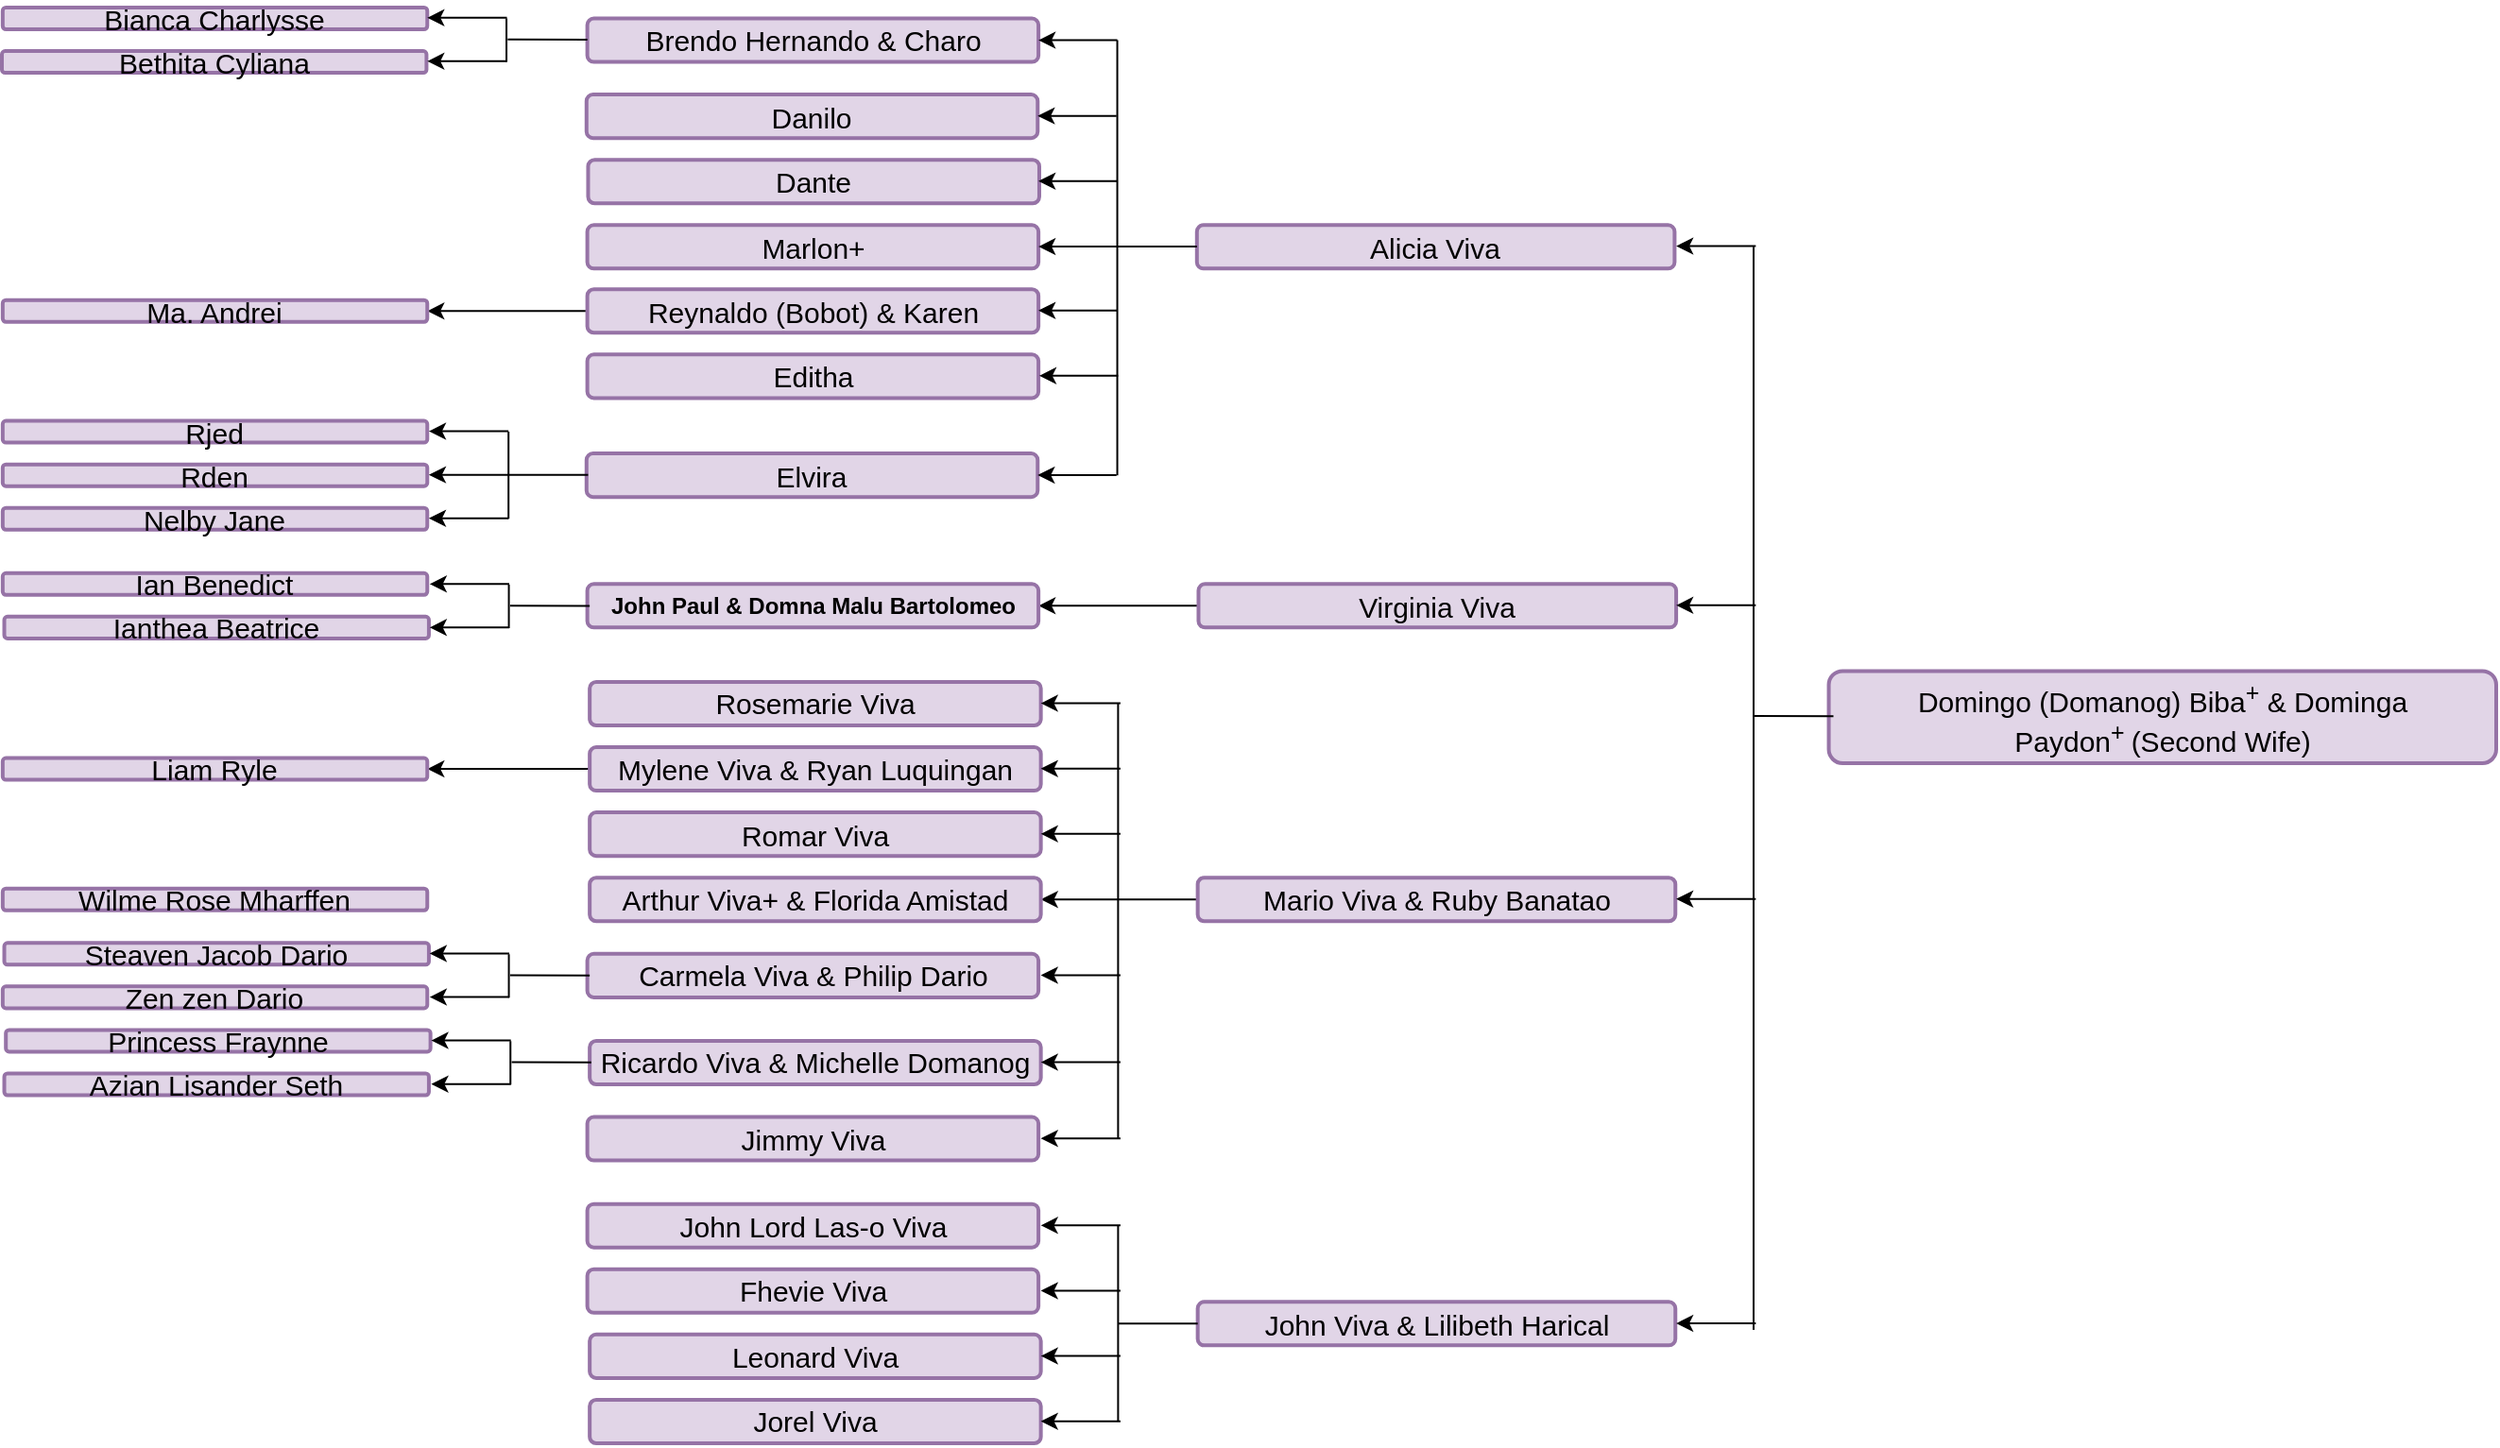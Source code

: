 <mxfile version="28.0.4">
  <diagram name="Page-1" id="Qc2j29BkZQCwujwfNHXb">
    <mxGraphModel dx="1695" dy="998" grid="1" gridSize="10" guides="1" tooltips="1" connect="1" arrows="1" fold="1" page="1" pageScale="1" pageWidth="1400" pageHeight="850" math="0" shadow="0">
      <root>
        <mxCell id="0" />
        <mxCell id="1" parent="0" />
        <mxCell id="mNVwAcbcl_QrP8iyDvm8-867" value="" style="group" vertex="1" connectable="0" parent="1">
          <mxGeometry x="40" y="40" width="1320" height="760" as="geometry" />
        </mxCell>
        <mxCell id="mNVwAcbcl_QrP8iyDvm8-778" value="Alicia Viva" style="whiteSpace=wrap;html=1;rounded=1;strokeColor=#9673a6;fillColor=#e1d5e7;strokeWidth=2;fontSize=15;" vertex="1" parent="mNVwAcbcl_QrP8iyDvm8-867">
          <mxGeometry x="632.403" y="115.152" width="252.793" height="23.03" as="geometry" />
        </mxCell>
        <mxCell id="mNVwAcbcl_QrP8iyDvm8-779" value="Brendo Hernando &amp;amp; Charo" style="rounded=1;whiteSpace=wrap;html=1;fillColor=#e1d5e7;strokeColor=#9673a6;strokeWidth=2;fontSize=15;" vertex="1" parent="mNVwAcbcl_QrP8iyDvm8-867">
          <mxGeometry x="309.812" y="5.758" width="238.749" height="23.03" as="geometry" />
        </mxCell>
        <mxCell id="mNVwAcbcl_QrP8iyDvm8-780" value="" style="endArrow=none;html=1;rounded=0;fontFamily=Helvetica;fontSize=12;fontColor=default;" edge="1" parent="mNVwAcbcl_QrP8iyDvm8-867">
          <mxGeometry width="50" height="50" relative="1" as="geometry">
            <mxPoint x="590.271" y="126.54" as="sourcePoint" />
            <mxPoint x="632.403" y="126.54" as="targetPoint" />
          </mxGeometry>
        </mxCell>
        <mxCell id="mNVwAcbcl_QrP8iyDvm8-781" value="" style="endArrow=none;html=1;rounded=0;fontFamily=Helvetica;fontSize=12;fontColor=default;" edge="1" parent="mNVwAcbcl_QrP8iyDvm8-867">
          <mxGeometry width="50" height="50" relative="1" as="geometry">
            <mxPoint x="590.271" y="247.576" as="sourcePoint" />
            <mxPoint x="590.271" y="17.273" as="targetPoint" />
          </mxGeometry>
        </mxCell>
        <mxCell id="mNVwAcbcl_QrP8iyDvm8-782" value="" style="endArrow=classic;html=1;rounded=0;fontFamily=Helvetica;fontSize=12;fontColor=default;" edge="1" parent="mNVwAcbcl_QrP8iyDvm8-867">
          <mxGeometry width="50" height="50" relative="1" as="geometry">
            <mxPoint x="590.271" y="17.273" as="sourcePoint" />
            <mxPoint x="548.56" y="17.273" as="targetPoint" />
          </mxGeometry>
        </mxCell>
        <mxCell id="mNVwAcbcl_QrP8iyDvm8-783" value="Bianca Charlysse" style="rounded=1;whiteSpace=wrap;html=1;fillColor=#e1d5e7;strokeColor=#9673a6;strokeWidth=2;fontSize=15;" vertex="1" parent="mNVwAcbcl_QrP8iyDvm8-867">
          <mxGeometry x="0.421" width="224.705" height="11.515" as="geometry" />
        </mxCell>
        <mxCell id="mNVwAcbcl_QrP8iyDvm8-784" value="Bethita Cyliana" style="rounded=1;whiteSpace=wrap;html=1;fillColor=#e1d5e7;strokeColor=#9673a6;strokeWidth=2;fontSize=15;" vertex="1" parent="mNVwAcbcl_QrP8iyDvm8-867">
          <mxGeometry y="23.03" width="224.705" height="11.515" as="geometry" />
        </mxCell>
        <mxCell id="mNVwAcbcl_QrP8iyDvm8-785" value="" style="group" vertex="1" connectable="0" parent="mNVwAcbcl_QrP8iyDvm8-867">
          <mxGeometry x="309.39" y="46.061" width="280.46" height="23.03" as="geometry" />
        </mxCell>
        <mxCell id="mNVwAcbcl_QrP8iyDvm8-786" value="Danilo" style="rounded=1;whiteSpace=wrap;html=1;fillColor=#e1d5e7;strokeColor=#9673a6;strokeWidth=2;fontSize=15;" vertex="1" parent="mNVwAcbcl_QrP8iyDvm8-785">
          <mxGeometry width="238.749" height="23.03" as="geometry" />
        </mxCell>
        <mxCell id="mNVwAcbcl_QrP8iyDvm8-787" value="" style="endArrow=classic;html=1;rounded=0;fontFamily=Helvetica;fontSize=12;fontColor=default;" edge="1" parent="mNVwAcbcl_QrP8iyDvm8-785">
          <mxGeometry width="50" height="50" relative="1" as="geometry">
            <mxPoint x="280.46" y="11.256" as="sourcePoint" />
            <mxPoint x="238.749" y="11.256" as="targetPoint" />
          </mxGeometry>
        </mxCell>
        <mxCell id="mNVwAcbcl_QrP8iyDvm8-788" value="" style="endArrow=none;html=1;rounded=0;fontFamily=Helvetica;fontSize=15;fontColor=default;" edge="1" parent="mNVwAcbcl_QrP8iyDvm8-867">
          <mxGeometry width="50" height="50" relative="1" as="geometry">
            <mxPoint x="267.68" y="16.898" as="sourcePoint" />
            <mxPoint x="309.812" y="17.002" as="targetPoint" />
          </mxGeometry>
        </mxCell>
        <mxCell id="mNVwAcbcl_QrP8iyDvm8-789" value="" style="endArrow=none;html=1;rounded=0;fontFamily=Helvetica;fontSize=15;fontColor=default;" edge="1" parent="mNVwAcbcl_QrP8iyDvm8-867">
          <mxGeometry width="50" height="50" relative="1" as="geometry">
            <mxPoint x="267.019" y="28.73" as="sourcePoint" />
            <mxPoint x="267.019" y="17.215" as="targetPoint" />
            <Array as="points">
              <mxPoint x="267.019" y="5.758" />
              <mxPoint x="267.019" y="17.215" />
            </Array>
          </mxGeometry>
        </mxCell>
        <mxCell id="mNVwAcbcl_QrP8iyDvm8-790" value="" style="endArrow=classic;html=1;rounded=0;fontFamily=Helvetica;fontSize=15;fontColor=default;entryX=1;entryY=0.5;entryDx=0;entryDy=0;" edge="1" parent="mNVwAcbcl_QrP8iyDvm8-867">
          <mxGeometry width="50" height="50" relative="1" as="geometry">
            <mxPoint x="267.258" y="5.383" as="sourcePoint" />
            <mxPoint x="225.126" y="5.383" as="targetPoint" />
          </mxGeometry>
        </mxCell>
        <mxCell id="mNVwAcbcl_QrP8iyDvm8-791" value="" style="endArrow=classic;html=1;rounded=0;fontFamily=Helvetica;fontSize=15;fontColor=default;entryX=1;entryY=0.5;entryDx=0;entryDy=0;" edge="1" parent="mNVwAcbcl_QrP8iyDvm8-867">
          <mxGeometry width="50" height="50" relative="1" as="geometry">
            <mxPoint x="267.258" y="28.414" as="sourcePoint" />
            <mxPoint x="225.126" y="28.414" as="targetPoint" />
          </mxGeometry>
        </mxCell>
        <mxCell id="mNVwAcbcl_QrP8iyDvm8-792" value="Dante" style="rounded=1;whiteSpace=wrap;html=1;fillColor=#e1d5e7;strokeColor=#9673a6;strokeWidth=2;fontSize=15;" vertex="1" parent="mNVwAcbcl_QrP8iyDvm8-867">
          <mxGeometry x="310.233" y="80.606" width="238.749" height="23.03" as="geometry" />
        </mxCell>
        <mxCell id="mNVwAcbcl_QrP8iyDvm8-793" value="Marlon+" style="rounded=1;whiteSpace=wrap;html=1;fillColor=#e1d5e7;strokeColor=#9673a6;strokeWidth=2;fontSize=15;" vertex="1" parent="mNVwAcbcl_QrP8iyDvm8-867">
          <mxGeometry x="309.812" y="115.152" width="238.749" height="23.03" as="geometry" />
        </mxCell>
        <mxCell id="mNVwAcbcl_QrP8iyDvm8-794" value="" style="edgeStyle=orthogonalEdgeStyle;rounded=0;orthogonalLoop=1;jettySize=auto;html=1;fontFamily=Helvetica;fontSize=12;fontColor=default;" edge="1" parent="mNVwAcbcl_QrP8iyDvm8-867" source="mNVwAcbcl_QrP8iyDvm8-795" target="mNVwAcbcl_QrP8iyDvm8-803">
          <mxGeometry relative="1" as="geometry" />
        </mxCell>
        <mxCell id="mNVwAcbcl_QrP8iyDvm8-795" value="Reynaldo (Bobot) &amp;amp; Karen" style="rounded=1;whiteSpace=wrap;html=1;fillColor=#e1d5e7;strokeColor=#9673a6;strokeWidth=2;fontSize=15;" vertex="1" parent="mNVwAcbcl_QrP8iyDvm8-867">
          <mxGeometry x="309.812" y="149.121" width="238.749" height="23.03" as="geometry" />
        </mxCell>
        <mxCell id="mNVwAcbcl_QrP8iyDvm8-796" value="Editha" style="rounded=1;whiteSpace=wrap;html=1;fillColor=#e1d5e7;strokeColor=#9673a6;strokeWidth=2;fontSize=15;" vertex="1" parent="mNVwAcbcl_QrP8iyDvm8-867">
          <mxGeometry x="309.812" y="183.667" width="238.749" height="23.03" as="geometry" />
        </mxCell>
        <mxCell id="mNVwAcbcl_QrP8iyDvm8-797" value="Elvira" style="rounded=1;whiteSpace=wrap;html=1;fillColor=#e1d5e7;strokeColor=#9673a6;strokeWidth=2;fontSize=15;" vertex="1" parent="mNVwAcbcl_QrP8iyDvm8-867">
          <mxGeometry x="309.39" y="236.061" width="238.749" height="23.03" as="geometry" />
        </mxCell>
        <mxCell id="mNVwAcbcl_QrP8iyDvm8-798" value="" style="endArrow=classic;html=1;rounded=0;fontFamily=Helvetica;fontSize=12;fontColor=default;" edge="1" parent="mNVwAcbcl_QrP8iyDvm8-867">
          <mxGeometry width="50" height="50" relative="1" as="geometry">
            <mxPoint x="590.271" y="91.862" as="sourcePoint" />
            <mxPoint x="548.56" y="91.862" as="targetPoint" />
          </mxGeometry>
        </mxCell>
        <mxCell id="mNVwAcbcl_QrP8iyDvm8-799" value="" style="endArrow=classic;html=1;rounded=0;fontFamily=Helvetica;fontSize=12;fontColor=default;" edge="1" parent="mNVwAcbcl_QrP8iyDvm8-867">
          <mxGeometry width="50" height="50" relative="1" as="geometry">
            <mxPoint x="590.271" y="126.523" as="sourcePoint" />
            <mxPoint x="548.56" y="126.523" as="targetPoint" />
          </mxGeometry>
        </mxCell>
        <mxCell id="mNVwAcbcl_QrP8iyDvm8-800" value="" style="endArrow=classic;html=1;rounded=0;fontFamily=Helvetica;fontSize=12;fontColor=default;" edge="1" parent="mNVwAcbcl_QrP8iyDvm8-867">
          <mxGeometry width="50" height="50" relative="1" as="geometry">
            <mxPoint x="590.271" y="160.377" as="sourcePoint" />
            <mxPoint x="548.56" y="160.377" as="targetPoint" />
          </mxGeometry>
        </mxCell>
        <mxCell id="mNVwAcbcl_QrP8iyDvm8-801" value="" style="endArrow=classic;html=1;rounded=0;fontFamily=Helvetica;fontSize=12;fontColor=default;" edge="1" parent="mNVwAcbcl_QrP8iyDvm8-867">
          <mxGeometry width="50" height="50" relative="1" as="geometry">
            <mxPoint x="590.693" y="194.923" as="sourcePoint" />
            <mxPoint x="548.982" y="194.923" as="targetPoint" />
          </mxGeometry>
        </mxCell>
        <mxCell id="mNVwAcbcl_QrP8iyDvm8-802" value="" style="endArrow=classic;html=1;rounded=0;fontFamily=Helvetica;fontSize=12;fontColor=default;" edge="1" parent="mNVwAcbcl_QrP8iyDvm8-867">
          <mxGeometry width="50" height="50" relative="1" as="geometry">
            <mxPoint x="589.85" y="247.466" as="sourcePoint" />
            <mxPoint x="548.139" y="247.466" as="targetPoint" />
          </mxGeometry>
        </mxCell>
        <mxCell id="mNVwAcbcl_QrP8iyDvm8-803" value="Ma. Andrei" style="rounded=1;whiteSpace=wrap;html=1;fillColor=#e1d5e7;strokeColor=#9673a6;strokeWidth=2;fontSize=15;" vertex="1" parent="mNVwAcbcl_QrP8iyDvm8-867">
          <mxGeometry x="0.421" y="154.879" width="224.705" height="11.515" as="geometry" />
        </mxCell>
        <mxCell id="mNVwAcbcl_QrP8iyDvm8-804" value="Rjed" style="rounded=1;whiteSpace=wrap;html=1;fillColor=#e1d5e7;strokeColor=#9673a6;strokeWidth=2;fontSize=15;" vertex="1" parent="mNVwAcbcl_QrP8iyDvm8-867">
          <mxGeometry x="0.421" y="218.788" width="224.705" height="11.515" as="geometry" />
        </mxCell>
        <mxCell id="mNVwAcbcl_QrP8iyDvm8-805" value="Rden" style="rounded=1;whiteSpace=wrap;html=1;fillColor=#e1d5e7;strokeColor=#9673a6;strokeWidth=2;fontSize=15;" vertex="1" parent="mNVwAcbcl_QrP8iyDvm8-867">
          <mxGeometry x="0.421" y="241.818" width="224.705" height="11.515" as="geometry" />
        </mxCell>
        <mxCell id="mNVwAcbcl_QrP8iyDvm8-806" value="Nelby Jane" style="rounded=1;whiteSpace=wrap;html=1;fillColor=#e1d5e7;strokeColor=#9673a6;strokeWidth=2;fontSize=15;" vertex="1" parent="mNVwAcbcl_QrP8iyDvm8-867">
          <mxGeometry x="0.421" y="264.848" width="224.705" height="11.515" as="geometry" />
        </mxCell>
        <mxCell id="mNVwAcbcl_QrP8iyDvm8-807" value="" style="endArrow=none;html=1;rounded=0;fontFamily=Helvetica;fontSize=15;fontColor=default;" edge="1" parent="mNVwAcbcl_QrP8iyDvm8-867">
          <mxGeometry width="50" height="50" relative="1" as="geometry">
            <mxPoint x="268.101" y="247.317" as="sourcePoint" />
            <mxPoint x="310.233" y="247.42" as="targetPoint" />
          </mxGeometry>
        </mxCell>
        <mxCell id="mNVwAcbcl_QrP8iyDvm8-808" value="" style="endArrow=none;html=1;rounded=0;fontFamily=Helvetica;fontSize=15;fontColor=default;" edge="1" parent="mNVwAcbcl_QrP8iyDvm8-867">
          <mxGeometry width="50" height="50" relative="1" as="geometry">
            <mxPoint x="268.101" y="270.566" as="sourcePoint" />
            <mxPoint x="268.101" y="247.478" as="targetPoint" />
            <Array as="points">
              <mxPoint x="268.101" y="224.505" />
              <mxPoint x="268.101" y="247.478" />
            </Array>
          </mxGeometry>
        </mxCell>
        <mxCell id="mNVwAcbcl_QrP8iyDvm8-809" value="" style="endArrow=classic;html=1;rounded=0;fontFamily=Helvetica;fontSize=15;fontColor=default;entryX=1;entryY=0.5;entryDx=0;entryDy=0;" edge="1" parent="mNVwAcbcl_QrP8iyDvm8-867">
          <mxGeometry width="50" height="50" relative="1" as="geometry">
            <mxPoint x="268.101" y="224.286" as="sourcePoint" />
            <mxPoint x="225.969" y="224.286" as="targetPoint" />
          </mxGeometry>
        </mxCell>
        <mxCell id="mNVwAcbcl_QrP8iyDvm8-810" value="" style="endArrow=classic;html=1;rounded=0;fontFamily=Helvetica;fontSize=15;fontColor=default;entryX=1;entryY=0.5;entryDx=0;entryDy=0;" edge="1" parent="mNVwAcbcl_QrP8iyDvm8-867">
          <mxGeometry width="50" height="50" relative="1" as="geometry">
            <mxPoint x="268.101" y="247.317" as="sourcePoint" />
            <mxPoint x="225.969" y="247.317" as="targetPoint" />
          </mxGeometry>
        </mxCell>
        <mxCell id="mNVwAcbcl_QrP8iyDvm8-811" value="" style="endArrow=classic;html=1;rounded=0;fontFamily=Helvetica;fontSize=15;fontColor=default;entryX=1;entryY=0.5;entryDx=0;entryDy=0;" edge="1" parent="mNVwAcbcl_QrP8iyDvm8-867">
          <mxGeometry width="50" height="50" relative="1" as="geometry">
            <mxPoint x="268.101" y="270.347" as="sourcePoint" />
            <mxPoint x="225.969" y="270.347" as="targetPoint" />
          </mxGeometry>
        </mxCell>
        <mxCell id="mNVwAcbcl_QrP8iyDvm8-812" value="" style="edgeStyle=orthogonalEdgeStyle;rounded=0;orthogonalLoop=1;jettySize=auto;html=1;fontFamily=Helvetica;fontSize=12;fontColor=default;" edge="1" parent="mNVwAcbcl_QrP8iyDvm8-867" source="mNVwAcbcl_QrP8iyDvm8-813" target="mNVwAcbcl_QrP8iyDvm8-814">
          <mxGeometry relative="1" as="geometry" />
        </mxCell>
        <mxCell id="mNVwAcbcl_QrP8iyDvm8-813" value="Virginia Viva" style="whiteSpace=wrap;html=1;rounded=1;strokeColor=#9673a6;fillColor=#e1d5e7;strokeWidth=2;fontSize=15;" vertex="1" parent="mNVwAcbcl_QrP8iyDvm8-867">
          <mxGeometry x="633.246" y="305.152" width="252.793" height="23.03" as="geometry" />
        </mxCell>
        <mxCell id="mNVwAcbcl_QrP8iyDvm8-814" value="John Paul &amp;amp; Domna Malu Bartolomeo" style="rounded=1;whiteSpace=wrap;html=1;fillColor=#e1d5e7;strokeColor=#9673a6;strokeWidth=2;fontSize=12;fontStyle=1" vertex="1" parent="mNVwAcbcl_QrP8iyDvm8-867">
          <mxGeometry x="309.812" y="305.152" width="238.749" height="23.03" as="geometry" />
        </mxCell>
        <mxCell id="mNVwAcbcl_QrP8iyDvm8-815" value="Ian Benedict" style="rounded=1;whiteSpace=wrap;html=1;fillColor=#e1d5e7;strokeColor=#9673a6;strokeWidth=2;fontSize=15;" vertex="1" parent="mNVwAcbcl_QrP8iyDvm8-867">
          <mxGeometry x="0.421" y="299.394" width="224.705" height="11.515" as="geometry" />
        </mxCell>
        <mxCell id="mNVwAcbcl_QrP8iyDvm8-816" value="Ianthea Beatrice" style="rounded=1;whiteSpace=wrap;html=1;fillColor=#e1d5e7;strokeColor=#9673a6;strokeWidth=2;fontSize=15;" vertex="1" parent="mNVwAcbcl_QrP8iyDvm8-867">
          <mxGeometry x="1.264" y="322.424" width="224.705" height="11.515" as="geometry" />
        </mxCell>
        <mxCell id="mNVwAcbcl_QrP8iyDvm8-817" value="" style="endArrow=none;html=1;rounded=0;fontFamily=Helvetica;fontSize=15;fontColor=default;" edge="1" parent="mNVwAcbcl_QrP8iyDvm8-867">
          <mxGeometry width="50" height="50" relative="1" as="geometry">
            <mxPoint x="268.944" y="316.667" as="sourcePoint" />
            <mxPoint x="311.076" y="316.77" as="targetPoint" />
          </mxGeometry>
        </mxCell>
        <mxCell id="mNVwAcbcl_QrP8iyDvm8-818" value="" style="endArrow=none;html=1;rounded=0;fontFamily=Helvetica;fontSize=15;fontColor=default;" edge="1" parent="mNVwAcbcl_QrP8iyDvm8-867">
          <mxGeometry width="50" height="50" relative="1" as="geometry">
            <mxPoint x="268.283" y="328.498" as="sourcePoint" />
            <mxPoint x="268.283" y="316.983" as="targetPoint" />
            <Array as="points">
              <mxPoint x="268.283" y="305.526" />
              <mxPoint x="268.283" y="316.983" />
            </Array>
          </mxGeometry>
        </mxCell>
        <mxCell id="mNVwAcbcl_QrP8iyDvm8-819" value="" style="endArrow=classic;html=1;rounded=0;fontFamily=Helvetica;fontSize=15;fontColor=default;entryX=1;entryY=0.5;entryDx=0;entryDy=0;" edge="1" parent="mNVwAcbcl_QrP8iyDvm8-867">
          <mxGeometry width="50" height="50" relative="1" as="geometry">
            <mxPoint x="268.522" y="305.152" as="sourcePoint" />
            <mxPoint x="226.39" y="305.152" as="targetPoint" />
          </mxGeometry>
        </mxCell>
        <mxCell id="mNVwAcbcl_QrP8iyDvm8-820" value="" style="endArrow=classic;html=1;rounded=0;fontFamily=Helvetica;fontSize=15;fontColor=default;entryX=1;entryY=0.5;entryDx=0;entryDy=0;" edge="1" parent="mNVwAcbcl_QrP8iyDvm8-867">
          <mxGeometry width="50" height="50" relative="1" as="geometry">
            <mxPoint x="268.522" y="328.182" as="sourcePoint" />
            <mxPoint x="226.39" y="328.182" as="targetPoint" />
          </mxGeometry>
        </mxCell>
        <mxCell id="mNVwAcbcl_QrP8iyDvm8-821" value="" style="edgeStyle=orthogonalEdgeStyle;rounded=0;orthogonalLoop=1;jettySize=auto;html=1;fontFamily=Helvetica;fontSize=12;fontColor=default;" edge="1" parent="mNVwAcbcl_QrP8iyDvm8-867" source="mNVwAcbcl_QrP8iyDvm8-822" target="mNVwAcbcl_QrP8iyDvm8-827">
          <mxGeometry relative="1" as="geometry" />
        </mxCell>
        <mxCell id="mNVwAcbcl_QrP8iyDvm8-822" value="Mario Viva &amp;amp; Ruby Banatao" style="whiteSpace=wrap;html=1;rounded=1;strokeColor=#9673a6;fillColor=#e1d5e7;strokeWidth=2;fontSize=15;" vertex="1" parent="mNVwAcbcl_QrP8iyDvm8-867">
          <mxGeometry x="632.825" y="460.606" width="252.793" height="23.03" as="geometry" />
        </mxCell>
        <mxCell id="mNVwAcbcl_QrP8iyDvm8-823" value="Rosemarie Viva" style="rounded=1;whiteSpace=wrap;html=1;fillColor=#e1d5e7;strokeColor=#9673a6;strokeWidth=2;fontSize=15;" vertex="1" parent="mNVwAcbcl_QrP8iyDvm8-867">
          <mxGeometry x="311.076" y="356.97" width="238.749" height="23.03" as="geometry" />
        </mxCell>
        <mxCell id="mNVwAcbcl_QrP8iyDvm8-824" value="" style="edgeStyle=orthogonalEdgeStyle;rounded=0;orthogonalLoop=1;jettySize=auto;html=1;fontFamily=Helvetica;fontSize=12;fontColor=default;" edge="1" parent="mNVwAcbcl_QrP8iyDvm8-867" source="mNVwAcbcl_QrP8iyDvm8-825" target="mNVwAcbcl_QrP8iyDvm8-831">
          <mxGeometry relative="1" as="geometry" />
        </mxCell>
        <mxCell id="mNVwAcbcl_QrP8iyDvm8-825" value="Mylene Viva &amp;amp; Ryan Luquingan" style="rounded=1;whiteSpace=wrap;html=1;fillColor=#e1d5e7;strokeColor=#9673a6;strokeWidth=2;fontSize=15;" vertex="1" parent="mNVwAcbcl_QrP8iyDvm8-867">
          <mxGeometry x="311.076" y="391.515" width="238.749" height="23.03" as="geometry" />
        </mxCell>
        <mxCell id="mNVwAcbcl_QrP8iyDvm8-826" value="Romar Viva" style="rounded=1;whiteSpace=wrap;html=1;fillColor=#e1d5e7;strokeColor=#9673a6;strokeWidth=2;fontSize=15;" vertex="1" parent="mNVwAcbcl_QrP8iyDvm8-867">
          <mxGeometry x="311.076" y="426.061" width="238.749" height="23.03" as="geometry" />
        </mxCell>
        <mxCell id="mNVwAcbcl_QrP8iyDvm8-827" value="Arthur Viva+ &amp;amp; Florida Amistad" style="rounded=1;whiteSpace=wrap;html=1;fillColor=#e1d5e7;strokeColor=#9673a6;strokeWidth=2;fontSize=15;" vertex="1" parent="mNVwAcbcl_QrP8iyDvm8-867">
          <mxGeometry x="311.076" y="460.606" width="238.749" height="23.03" as="geometry" />
        </mxCell>
        <mxCell id="mNVwAcbcl_QrP8iyDvm8-828" value="Carmela Viva &amp;amp; Philip Dario" style="rounded=1;whiteSpace=wrap;html=1;fillColor=#e1d5e7;strokeColor=#9673a6;strokeWidth=2;fontSize=15;" vertex="1" parent="mNVwAcbcl_QrP8iyDvm8-867">
          <mxGeometry x="309.812" y="500.909" width="238.749" height="23.03" as="geometry" />
        </mxCell>
        <mxCell id="mNVwAcbcl_QrP8iyDvm8-829" value="Ricardo Viva &amp;amp; Michelle Domanog" style="rounded=1;whiteSpace=wrap;html=1;fillColor=#e1d5e7;strokeColor=#9673a6;strokeWidth=2;fontSize=15;" vertex="1" parent="mNVwAcbcl_QrP8iyDvm8-867">
          <mxGeometry x="311.076" y="546.97" width="238.749" height="23.03" as="geometry" />
        </mxCell>
        <mxCell id="mNVwAcbcl_QrP8iyDvm8-830" value="Jimmy Viva" style="rounded=1;whiteSpace=wrap;html=1;fillColor=#e1d5e7;strokeColor=#9673a6;strokeWidth=2;fontSize=15;" vertex="1" parent="mNVwAcbcl_QrP8iyDvm8-867">
          <mxGeometry x="309.812" y="587.273" width="238.749" height="23.03" as="geometry" />
        </mxCell>
        <mxCell id="mNVwAcbcl_QrP8iyDvm8-831" value="Liam Ryle" style="rounded=1;whiteSpace=wrap;html=1;fillColor=#e1d5e7;strokeColor=#9673a6;strokeWidth=2;fontSize=15;" vertex="1" parent="mNVwAcbcl_QrP8iyDvm8-867">
          <mxGeometry x="0.421" y="397.273" width="224.705" height="11.515" as="geometry" />
        </mxCell>
        <mxCell id="mNVwAcbcl_QrP8iyDvm8-832" value="Wilme Rose Mharffen" style="rounded=1;whiteSpace=wrap;html=1;fillColor=#e1d5e7;strokeColor=#9673a6;strokeWidth=2;fontSize=15;" vertex="1" parent="mNVwAcbcl_QrP8iyDvm8-867">
          <mxGeometry x="0.421" y="466.364" width="224.705" height="11.515" as="geometry" />
        </mxCell>
        <mxCell id="mNVwAcbcl_QrP8iyDvm8-833" value="Steaven Jacob Dario" style="rounded=1;whiteSpace=wrap;html=1;fillColor=#e1d5e7;strokeColor=#9673a6;strokeWidth=2;fontSize=15;" vertex="1" parent="mNVwAcbcl_QrP8iyDvm8-867">
          <mxGeometry x="1.264" y="495.152" width="224.705" height="11.515" as="geometry" />
        </mxCell>
        <mxCell id="mNVwAcbcl_QrP8iyDvm8-834" value="Zen zen Dario" style="rounded=1;whiteSpace=wrap;html=1;fillColor=#e1d5e7;strokeColor=#9673a6;strokeWidth=2;fontSize=15;" vertex="1" parent="mNVwAcbcl_QrP8iyDvm8-867">
          <mxGeometry x="0.421" y="518.182" width="224.705" height="11.515" as="geometry" />
        </mxCell>
        <mxCell id="mNVwAcbcl_QrP8iyDvm8-835" value="" style="endArrow=none;html=1;rounded=0;fontFamily=Helvetica;fontSize=15;fontColor=default;" edge="1" parent="mNVwAcbcl_QrP8iyDvm8-867">
          <mxGeometry width="50" height="50" relative="1" as="geometry">
            <mxPoint x="268.944" y="512.246" as="sourcePoint" />
            <mxPoint x="311.076" y="512.349" as="targetPoint" />
          </mxGeometry>
        </mxCell>
        <mxCell id="mNVwAcbcl_QrP8iyDvm8-836" value="" style="endArrow=none;html=1;rounded=0;fontFamily=Helvetica;fontSize=15;fontColor=default;" edge="1" parent="mNVwAcbcl_QrP8iyDvm8-867">
          <mxGeometry width="50" height="50" relative="1" as="geometry">
            <mxPoint x="268.283" y="524.078" as="sourcePoint" />
            <mxPoint x="268.283" y="512.562" as="targetPoint" />
            <Array as="points">
              <mxPoint x="268.283" y="501.105" />
              <mxPoint x="268.283" y="512.562" />
            </Array>
          </mxGeometry>
        </mxCell>
        <mxCell id="mNVwAcbcl_QrP8iyDvm8-837" value="" style="endArrow=classic;html=1;rounded=0;fontFamily=Helvetica;fontSize=15;fontColor=default;entryX=1;entryY=0.5;entryDx=0;entryDy=0;" edge="1" parent="mNVwAcbcl_QrP8iyDvm8-867">
          <mxGeometry width="50" height="50" relative="1" as="geometry">
            <mxPoint x="268.522" y="500.731" as="sourcePoint" />
            <mxPoint x="226.39" y="500.731" as="targetPoint" />
          </mxGeometry>
        </mxCell>
        <mxCell id="mNVwAcbcl_QrP8iyDvm8-838" value="" style="endArrow=classic;html=1;rounded=0;fontFamily=Helvetica;fontSize=15;fontColor=default;entryX=1;entryY=0.5;entryDx=0;entryDy=0;" edge="1" parent="mNVwAcbcl_QrP8iyDvm8-867">
          <mxGeometry width="50" height="50" relative="1" as="geometry">
            <mxPoint x="268.522" y="523.761" as="sourcePoint" />
            <mxPoint x="226.39" y="523.761" as="targetPoint" />
          </mxGeometry>
        </mxCell>
        <mxCell id="mNVwAcbcl_QrP8iyDvm8-839" value="Princess Fraynne" style="rounded=1;whiteSpace=wrap;html=1;fillColor=#e1d5e7;strokeColor=#9673a6;strokeWidth=2;fontSize=15;" vertex="1" parent="mNVwAcbcl_QrP8iyDvm8-867">
          <mxGeometry x="2.107" y="541.212" width="224.705" height="11.515" as="geometry" />
        </mxCell>
        <mxCell id="mNVwAcbcl_QrP8iyDvm8-840" value="Azian Lisander Seth" style="rounded=1;whiteSpace=wrap;html=1;fillColor=#e1d5e7;strokeColor=#9673a6;strokeWidth=2;fontSize=15;" vertex="1" parent="mNVwAcbcl_QrP8iyDvm8-867">
          <mxGeometry x="1.264" y="564.242" width="224.705" height="11.515" as="geometry" />
        </mxCell>
        <mxCell id="mNVwAcbcl_QrP8iyDvm8-841" value="" style="endArrow=none;html=1;rounded=0;fontFamily=Helvetica;fontSize=15;fontColor=default;" edge="1" parent="mNVwAcbcl_QrP8iyDvm8-867">
          <mxGeometry width="50" height="50" relative="1" as="geometry">
            <mxPoint x="269.786" y="558.306" as="sourcePoint" />
            <mxPoint x="311.918" y="558.41" as="targetPoint" />
          </mxGeometry>
        </mxCell>
        <mxCell id="mNVwAcbcl_QrP8iyDvm8-842" value="" style="endArrow=none;html=1;rounded=0;fontFamily=Helvetica;fontSize=15;fontColor=default;" edge="1" parent="mNVwAcbcl_QrP8iyDvm8-867">
          <mxGeometry width="50" height="50" relative="1" as="geometry">
            <mxPoint x="269.126" y="570.138" as="sourcePoint" />
            <mxPoint x="269.126" y="558.623" as="targetPoint" />
            <Array as="points">
              <mxPoint x="269.126" y="547.165" />
              <mxPoint x="269.126" y="558.623" />
            </Array>
          </mxGeometry>
        </mxCell>
        <mxCell id="mNVwAcbcl_QrP8iyDvm8-843" value="" style="endArrow=classic;html=1;rounded=0;fontFamily=Helvetica;fontSize=15;fontColor=default;entryX=1;entryY=0.5;entryDx=0;entryDy=0;" edge="1" parent="mNVwAcbcl_QrP8iyDvm8-867">
          <mxGeometry width="50" height="50" relative="1" as="geometry">
            <mxPoint x="269.365" y="546.791" as="sourcePoint" />
            <mxPoint x="227.233" y="546.791" as="targetPoint" />
          </mxGeometry>
        </mxCell>
        <mxCell id="mNVwAcbcl_QrP8iyDvm8-844" value="" style="endArrow=classic;html=1;rounded=0;fontFamily=Helvetica;fontSize=15;fontColor=default;entryX=1;entryY=0.5;entryDx=0;entryDy=0;" edge="1" parent="mNVwAcbcl_QrP8iyDvm8-867">
          <mxGeometry width="50" height="50" relative="1" as="geometry">
            <mxPoint x="269.365" y="569.822" as="sourcePoint" />
            <mxPoint x="227.233" y="569.822" as="targetPoint" />
          </mxGeometry>
        </mxCell>
        <mxCell id="mNVwAcbcl_QrP8iyDvm8-845" value="" style="endArrow=classic;html=1;rounded=0;fontFamily=Helvetica;fontSize=15;fontColor=default;entryX=1;entryY=0.5;entryDx=0;entryDy=0;" edge="1" parent="mNVwAcbcl_QrP8iyDvm8-867">
          <mxGeometry width="50" height="50" relative="1" as="geometry">
            <mxPoint x="591.957" y="368.295" as="sourcePoint" />
            <mxPoint x="549.824" y="368.295" as="targetPoint" />
          </mxGeometry>
        </mxCell>
        <mxCell id="mNVwAcbcl_QrP8iyDvm8-846" value="" style="endArrow=classic;html=1;rounded=0;fontFamily=Helvetica;fontSize=15;fontColor=default;entryX=1;entryY=0.5;entryDx=0;entryDy=0;" edge="1" parent="mNVwAcbcl_QrP8iyDvm8-867">
          <mxGeometry width="50" height="50" relative="1" as="geometry">
            <mxPoint x="591.957" y="402.84" as="sourcePoint" />
            <mxPoint x="549.824" y="402.84" as="targetPoint" />
          </mxGeometry>
        </mxCell>
        <mxCell id="mNVwAcbcl_QrP8iyDvm8-847" value="" style="endArrow=classic;html=1;rounded=0;fontFamily=Helvetica;fontSize=15;fontColor=default;entryX=1;entryY=0.5;entryDx=0;entryDy=0;" edge="1" parent="mNVwAcbcl_QrP8iyDvm8-867">
          <mxGeometry width="50" height="50" relative="1" as="geometry">
            <mxPoint x="591.957" y="437.386" as="sourcePoint" />
            <mxPoint x="549.824" y="437.386" as="targetPoint" />
          </mxGeometry>
        </mxCell>
        <mxCell id="mNVwAcbcl_QrP8iyDvm8-848" value="" style="endArrow=classic;html=1;rounded=0;fontFamily=Helvetica;fontSize=15;fontColor=default;entryX=1;entryY=0.5;entryDx=0;entryDy=0;" edge="1" parent="mNVwAcbcl_QrP8iyDvm8-867">
          <mxGeometry width="50" height="50" relative="1" as="geometry">
            <mxPoint x="591.957" y="512.234" as="sourcePoint" />
            <mxPoint x="549.824" y="512.234" as="targetPoint" />
          </mxGeometry>
        </mxCell>
        <mxCell id="mNVwAcbcl_QrP8iyDvm8-849" value="" style="endArrow=classic;html=1;rounded=0;fontFamily=Helvetica;fontSize=15;fontColor=default;entryX=1;entryY=0.5;entryDx=0;entryDy=0;" edge="1" parent="mNVwAcbcl_QrP8iyDvm8-867">
          <mxGeometry width="50" height="50" relative="1" as="geometry">
            <mxPoint x="591.957" y="558.295" as="sourcePoint" />
            <mxPoint x="549.824" y="558.295" as="targetPoint" />
          </mxGeometry>
        </mxCell>
        <mxCell id="mNVwAcbcl_QrP8iyDvm8-850" value="" style="endArrow=classic;html=1;rounded=0;fontFamily=Helvetica;fontSize=15;fontColor=default;entryX=1;entryY=0.5;entryDx=0;entryDy=0;" edge="1" parent="mNVwAcbcl_QrP8iyDvm8-867">
          <mxGeometry width="50" height="50" relative="1" as="geometry">
            <mxPoint x="591.957" y="598.598" as="sourcePoint" />
            <mxPoint x="549.824" y="598.598" as="targetPoint" />
          </mxGeometry>
        </mxCell>
        <mxCell id="mNVwAcbcl_QrP8iyDvm8-851" value="" style="endArrow=none;html=1;rounded=0;fontFamily=Helvetica;fontSize=12;fontColor=default;" edge="1" parent="mNVwAcbcl_QrP8iyDvm8-867">
          <mxGeometry width="50" height="50" relative="1" as="geometry">
            <mxPoint x="590.693" y="598.788" as="sourcePoint" />
            <mxPoint x="590.693" y="368.485" as="targetPoint" />
          </mxGeometry>
        </mxCell>
        <mxCell id="mNVwAcbcl_QrP8iyDvm8-852" value="John Viva &amp;amp; Lilibeth Harical" style="whiteSpace=wrap;html=1;rounded=1;strokeColor=#9673a6;fillColor=#e1d5e7;strokeWidth=2;fontSize=15;" vertex="1" parent="mNVwAcbcl_QrP8iyDvm8-867">
          <mxGeometry x="632.825" y="685.152" width="252.793" height="23.03" as="geometry" />
        </mxCell>
        <mxCell id="mNVwAcbcl_QrP8iyDvm8-853" value="John Lord Las-o Viva" style="rounded=1;whiteSpace=wrap;html=1;fillColor=#e1d5e7;strokeColor=#9673a6;strokeWidth=2;fontSize=15;" vertex="1" parent="mNVwAcbcl_QrP8iyDvm8-867">
          <mxGeometry x="309.812" y="633.333" width="238.749" height="23.03" as="geometry" />
        </mxCell>
        <mxCell id="mNVwAcbcl_QrP8iyDvm8-854" value="Fhevie Viva" style="rounded=1;whiteSpace=wrap;html=1;fillColor=#e1d5e7;strokeColor=#9673a6;strokeWidth=2;fontSize=15;" vertex="1" parent="mNVwAcbcl_QrP8iyDvm8-867">
          <mxGeometry x="309.812" y="667.879" width="238.749" height="23.03" as="geometry" />
        </mxCell>
        <mxCell id="mNVwAcbcl_QrP8iyDvm8-855" value="Leonard Viva" style="rounded=1;whiteSpace=wrap;html=1;fillColor=#e1d5e7;strokeColor=#9673a6;strokeWidth=2;fontSize=15;" vertex="1" parent="mNVwAcbcl_QrP8iyDvm8-867">
          <mxGeometry x="311.076" y="702.424" width="238.749" height="23.03" as="geometry" />
        </mxCell>
        <mxCell id="mNVwAcbcl_QrP8iyDvm8-856" value="Jorel Viva" style="rounded=1;whiteSpace=wrap;html=1;fillColor=#e1d5e7;strokeColor=#9673a6;strokeWidth=2;fontSize=15;" vertex="1" parent="mNVwAcbcl_QrP8iyDvm8-867">
          <mxGeometry x="311.076" y="736.97" width="238.749" height="23.03" as="geometry" />
        </mxCell>
        <mxCell id="mNVwAcbcl_QrP8iyDvm8-857" value="" style="endArrow=classic;html=1;rounded=0;fontFamily=Helvetica;fontSize=15;fontColor=default;entryX=1;entryY=0.5;entryDx=0;entryDy=0;" edge="1" parent="mNVwAcbcl_QrP8iyDvm8-867">
          <mxGeometry width="50" height="50" relative="1" as="geometry">
            <mxPoint x="591.957" y="644.682" as="sourcePoint" />
            <mxPoint x="549.824" y="644.682" as="targetPoint" />
          </mxGeometry>
        </mxCell>
        <mxCell id="mNVwAcbcl_QrP8iyDvm8-858" value="" style="endArrow=classic;html=1;rounded=0;fontFamily=Helvetica;fontSize=15;fontColor=default;entryX=1;entryY=0.5;entryDx=0;entryDy=0;" edge="1" parent="mNVwAcbcl_QrP8iyDvm8-867">
          <mxGeometry width="50" height="50" relative="1" as="geometry">
            <mxPoint x="591.957" y="679.227" as="sourcePoint" />
            <mxPoint x="549.824" y="679.227" as="targetPoint" />
          </mxGeometry>
        </mxCell>
        <mxCell id="mNVwAcbcl_QrP8iyDvm8-859" value="" style="endArrow=classic;html=1;rounded=0;fontFamily=Helvetica;fontSize=15;fontColor=default;entryX=1;entryY=0.5;entryDx=0;entryDy=0;" edge="1" parent="mNVwAcbcl_QrP8iyDvm8-867">
          <mxGeometry width="50" height="50" relative="1" as="geometry">
            <mxPoint x="591.957" y="713.772" as="sourcePoint" />
            <mxPoint x="549.824" y="713.772" as="targetPoint" />
          </mxGeometry>
        </mxCell>
        <mxCell id="mNVwAcbcl_QrP8iyDvm8-860" value="" style="endArrow=classic;html=1;rounded=0;fontFamily=Helvetica;fontSize=15;fontColor=default;entryX=1;entryY=0.5;entryDx=0;entryDy=0;" edge="1" parent="mNVwAcbcl_QrP8iyDvm8-867">
          <mxGeometry width="50" height="50" relative="1" as="geometry">
            <mxPoint x="591.957" y="748.318" as="sourcePoint" />
            <mxPoint x="549.824" y="748.318" as="targetPoint" />
          </mxGeometry>
        </mxCell>
        <mxCell id="mNVwAcbcl_QrP8iyDvm8-861" value="" style="endArrow=none;html=1;rounded=0;fontFamily=Helvetica;fontSize=12;fontColor=default;" edge="1" parent="mNVwAcbcl_QrP8iyDvm8-867">
          <mxGeometry width="50" height="50" relative="1" as="geometry">
            <mxPoint x="590.693" y="748.485" as="sourcePoint" />
            <mxPoint x="590.693" y="644.848" as="targetPoint" />
          </mxGeometry>
        </mxCell>
        <mxCell id="mNVwAcbcl_QrP8iyDvm8-862" value="" style="endArrow=none;html=1;rounded=0;fontFamily=Helvetica;fontSize=12;fontColor=default;" edge="1" parent="mNVwAcbcl_QrP8iyDvm8-867">
          <mxGeometry width="50" height="50" relative="1" as="geometry">
            <mxPoint x="590.693" y="696.667" as="sourcePoint" />
            <mxPoint x="632.825" y="696.667" as="targetPoint" />
          </mxGeometry>
        </mxCell>
        <mxCell id="mNVwAcbcl_QrP8iyDvm8-863" value="&lt;font&gt;Domingo (Domanog) Biba&lt;sup&gt;+&lt;/sup&gt; &amp;amp; Dominga Paydon&lt;sup&gt;+&lt;/sup&gt;&lt;sup&gt;&amp;nbsp;&lt;/sup&gt;(Second Wife)&lt;/font&gt;" style="rounded=1;whiteSpace=wrap;html=1;fontSize=15;strokeWidth=2;fillColor=#e1d5e7;strokeColor=#9673a6;" vertex="1" parent="mNVwAcbcl_QrP8iyDvm8-867">
          <mxGeometry x="966.79" y="351.21" width="353.21" height="48.79" as="geometry" />
        </mxCell>
        <mxCell id="mNVwAcbcl_QrP8iyDvm8-864" value="" style="endArrow=classic;html=1;rounded=0;fontFamily=Helvetica;fontSize=12;fontColor=default;entryX=1;entryY=0.5;entryDx=0;entryDy=0;" edge="1" parent="mNVwAcbcl_QrP8iyDvm8-867">
          <mxGeometry width="50" height="50" relative="1" as="geometry">
            <mxPoint x="928.171" y="316.419" as="sourcePoint" />
            <mxPoint x="886.039" y="316.419" as="targetPoint" />
          </mxGeometry>
        </mxCell>
        <mxCell id="mNVwAcbcl_QrP8iyDvm8-865" value="" style="endArrow=classic;html=1;rounded=0;fontFamily=Helvetica;fontSize=12;fontColor=default;entryX=1;entryY=0.5;entryDx=0;entryDy=0;" edge="1" parent="mNVwAcbcl_QrP8iyDvm8-867">
          <mxGeometry width="50" height="50" relative="1" as="geometry">
            <mxPoint x="928.171" y="471.874" as="sourcePoint" />
            <mxPoint x="886.039" y="471.874" as="targetPoint" />
          </mxGeometry>
        </mxCell>
        <mxCell id="mNVwAcbcl_QrP8iyDvm8-866" value="" style="endArrow=classic;html=1;rounded=0;fontFamily=Helvetica;fontSize=12;fontColor=default;entryX=1;entryY=0.5;entryDx=0;entryDy=0;" edge="1" parent="mNVwAcbcl_QrP8iyDvm8-867">
          <mxGeometry width="50" height="50" relative="1" as="geometry">
            <mxPoint x="928.171" y="696.517" as="sourcePoint" />
            <mxPoint x="886.039" y="696.517" as="targetPoint" />
          </mxGeometry>
        </mxCell>
        <mxCell id="mNVwAcbcl_QrP8iyDvm8-868" value="" style="endArrow=none;html=1;rounded=0;" edge="1" parent="mNVwAcbcl_QrP8iyDvm8-867">
          <mxGeometry width="50" height="50" relative="1" as="geometry">
            <mxPoint x="927" y="700" as="sourcePoint" />
            <mxPoint x="927" y="126.67" as="targetPoint" />
          </mxGeometry>
        </mxCell>
        <mxCell id="mNVwAcbcl_QrP8iyDvm8-869" value="" style="endArrow=classic;html=1;rounded=0;fontFamily=Helvetica;fontSize=12;fontColor=default;entryX=1;entryY=0.5;entryDx=0;entryDy=0;" edge="1" parent="mNVwAcbcl_QrP8iyDvm8-867">
          <mxGeometry width="50" height="50" relative="1" as="geometry">
            <mxPoint x="928.172" y="126.28" as="sourcePoint" />
            <mxPoint x="886.04" y="126.28" as="targetPoint" />
          </mxGeometry>
        </mxCell>
        <mxCell id="mNVwAcbcl_QrP8iyDvm8-871" value="" style="endArrow=none;html=1;rounded=0;entryX=0.007;entryY=0.491;entryDx=0;entryDy=0;entryPerimeter=0;" edge="1" parent="mNVwAcbcl_QrP8iyDvm8-867" target="mNVwAcbcl_QrP8iyDvm8-863">
          <mxGeometry width="50" height="50" relative="1" as="geometry">
            <mxPoint x="927" y="375" as="sourcePoint" />
            <mxPoint x="964" y="375" as="targetPoint" />
          </mxGeometry>
        </mxCell>
      </root>
    </mxGraphModel>
  </diagram>
</mxfile>
